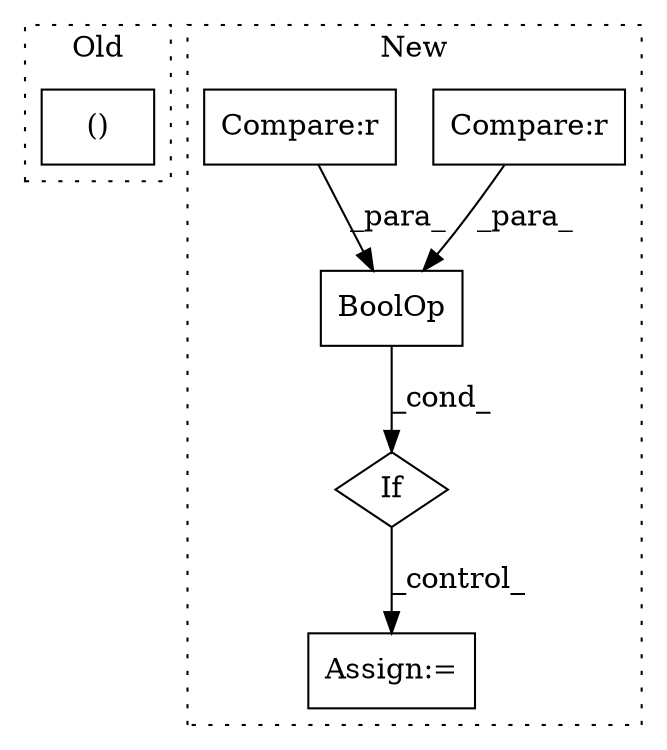 digraph G {
subgraph cluster0 {
1 [label="()" a="54" s="11285" l="18" shape="box"];
label = "Old";
style="dotted";
}
subgraph cluster1 {
2 [label="BoolOp" a="72" s="11600" l="35" shape="box"];
3 [label="Compare:r" a="40" s="11608" l="27" shape="box"];
4 [label="If" a="96" s="11597,11635" l="3,19" shape="diamond"];
5 [label="Compare:r" a="40" s="11600" l="4" shape="box"];
6 [label="Assign:=" a="68" s="11882" l="3" shape="box"];
label = "New";
style="dotted";
}
2 -> 4 [label="_cond_"];
3 -> 2 [label="_para_"];
4 -> 6 [label="_control_"];
5 -> 2 [label="_para_"];
}